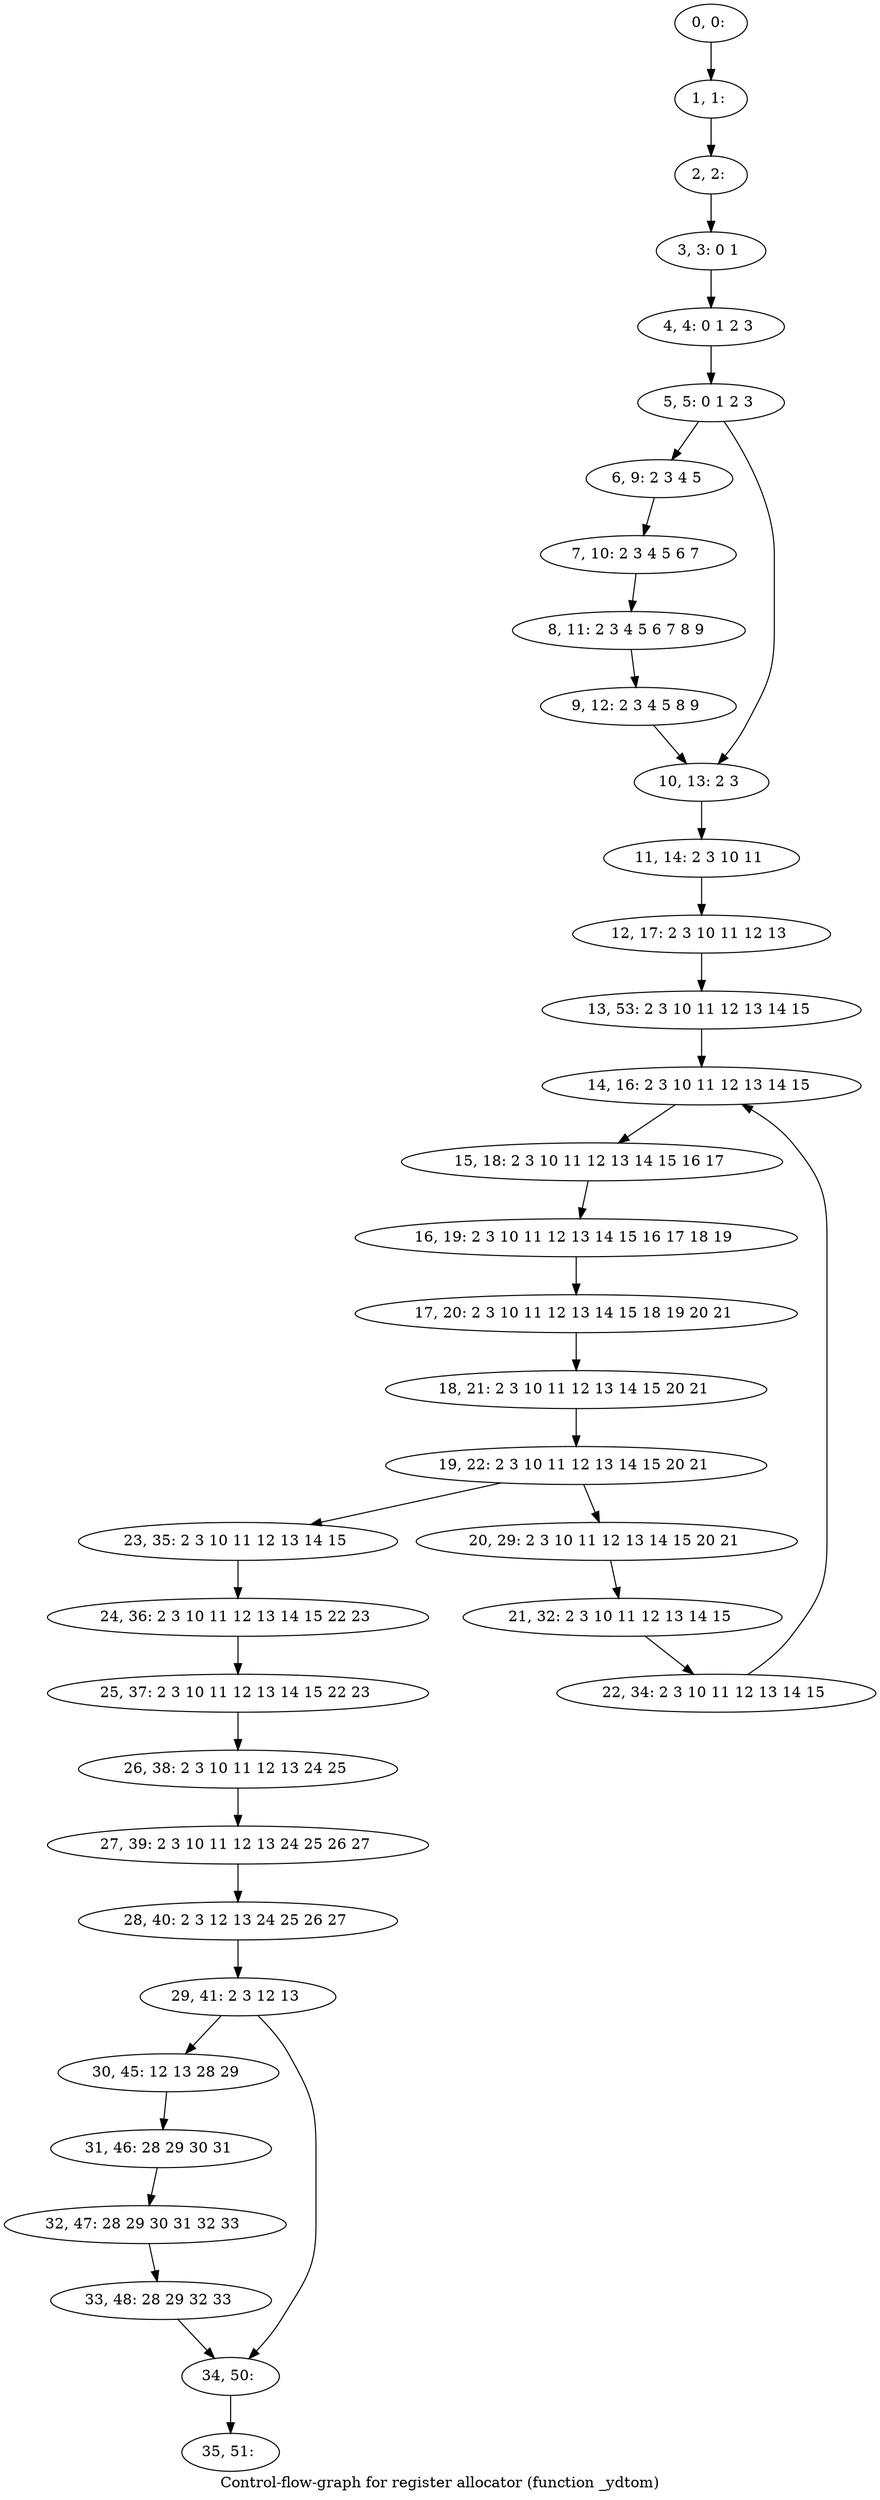 digraph G {
graph [label="Control-flow-graph for register allocator (function _ydtom)"]
0[label="0, 0: "];
1[label="1, 1: "];
2[label="2, 2: "];
3[label="3, 3: 0 1 "];
4[label="4, 4: 0 1 2 3 "];
5[label="5, 5: 0 1 2 3 "];
6[label="6, 9: 2 3 4 5 "];
7[label="7, 10: 2 3 4 5 6 7 "];
8[label="8, 11: 2 3 4 5 6 7 8 9 "];
9[label="9, 12: 2 3 4 5 8 9 "];
10[label="10, 13: 2 3 "];
11[label="11, 14: 2 3 10 11 "];
12[label="12, 17: 2 3 10 11 12 13 "];
13[label="13, 53: 2 3 10 11 12 13 14 15 "];
14[label="14, 16: 2 3 10 11 12 13 14 15 "];
15[label="15, 18: 2 3 10 11 12 13 14 15 16 17 "];
16[label="16, 19: 2 3 10 11 12 13 14 15 16 17 18 19 "];
17[label="17, 20: 2 3 10 11 12 13 14 15 18 19 20 21 "];
18[label="18, 21: 2 3 10 11 12 13 14 15 20 21 "];
19[label="19, 22: 2 3 10 11 12 13 14 15 20 21 "];
20[label="20, 29: 2 3 10 11 12 13 14 15 20 21 "];
21[label="21, 32: 2 3 10 11 12 13 14 15 "];
22[label="22, 34: 2 3 10 11 12 13 14 15 "];
23[label="23, 35: 2 3 10 11 12 13 14 15 "];
24[label="24, 36: 2 3 10 11 12 13 14 15 22 23 "];
25[label="25, 37: 2 3 10 11 12 13 14 15 22 23 "];
26[label="26, 38: 2 3 10 11 12 13 24 25 "];
27[label="27, 39: 2 3 10 11 12 13 24 25 26 27 "];
28[label="28, 40: 2 3 12 13 24 25 26 27 "];
29[label="29, 41: 2 3 12 13 "];
30[label="30, 45: 12 13 28 29 "];
31[label="31, 46: 28 29 30 31 "];
32[label="32, 47: 28 29 30 31 32 33 "];
33[label="33, 48: 28 29 32 33 "];
34[label="34, 50: "];
35[label="35, 51: "];
0->1 ;
1->2 ;
2->3 ;
3->4 ;
4->5 ;
5->6 ;
5->10 ;
6->7 ;
7->8 ;
8->9 ;
9->10 ;
10->11 ;
11->12 ;
12->13 ;
13->14 ;
14->15 ;
15->16 ;
16->17 ;
17->18 ;
18->19 ;
19->20 ;
19->23 ;
20->21 ;
21->22 ;
22->14 ;
23->24 ;
24->25 ;
25->26 ;
26->27 ;
27->28 ;
28->29 ;
29->30 ;
29->34 ;
30->31 ;
31->32 ;
32->33 ;
33->34 ;
34->35 ;
}
